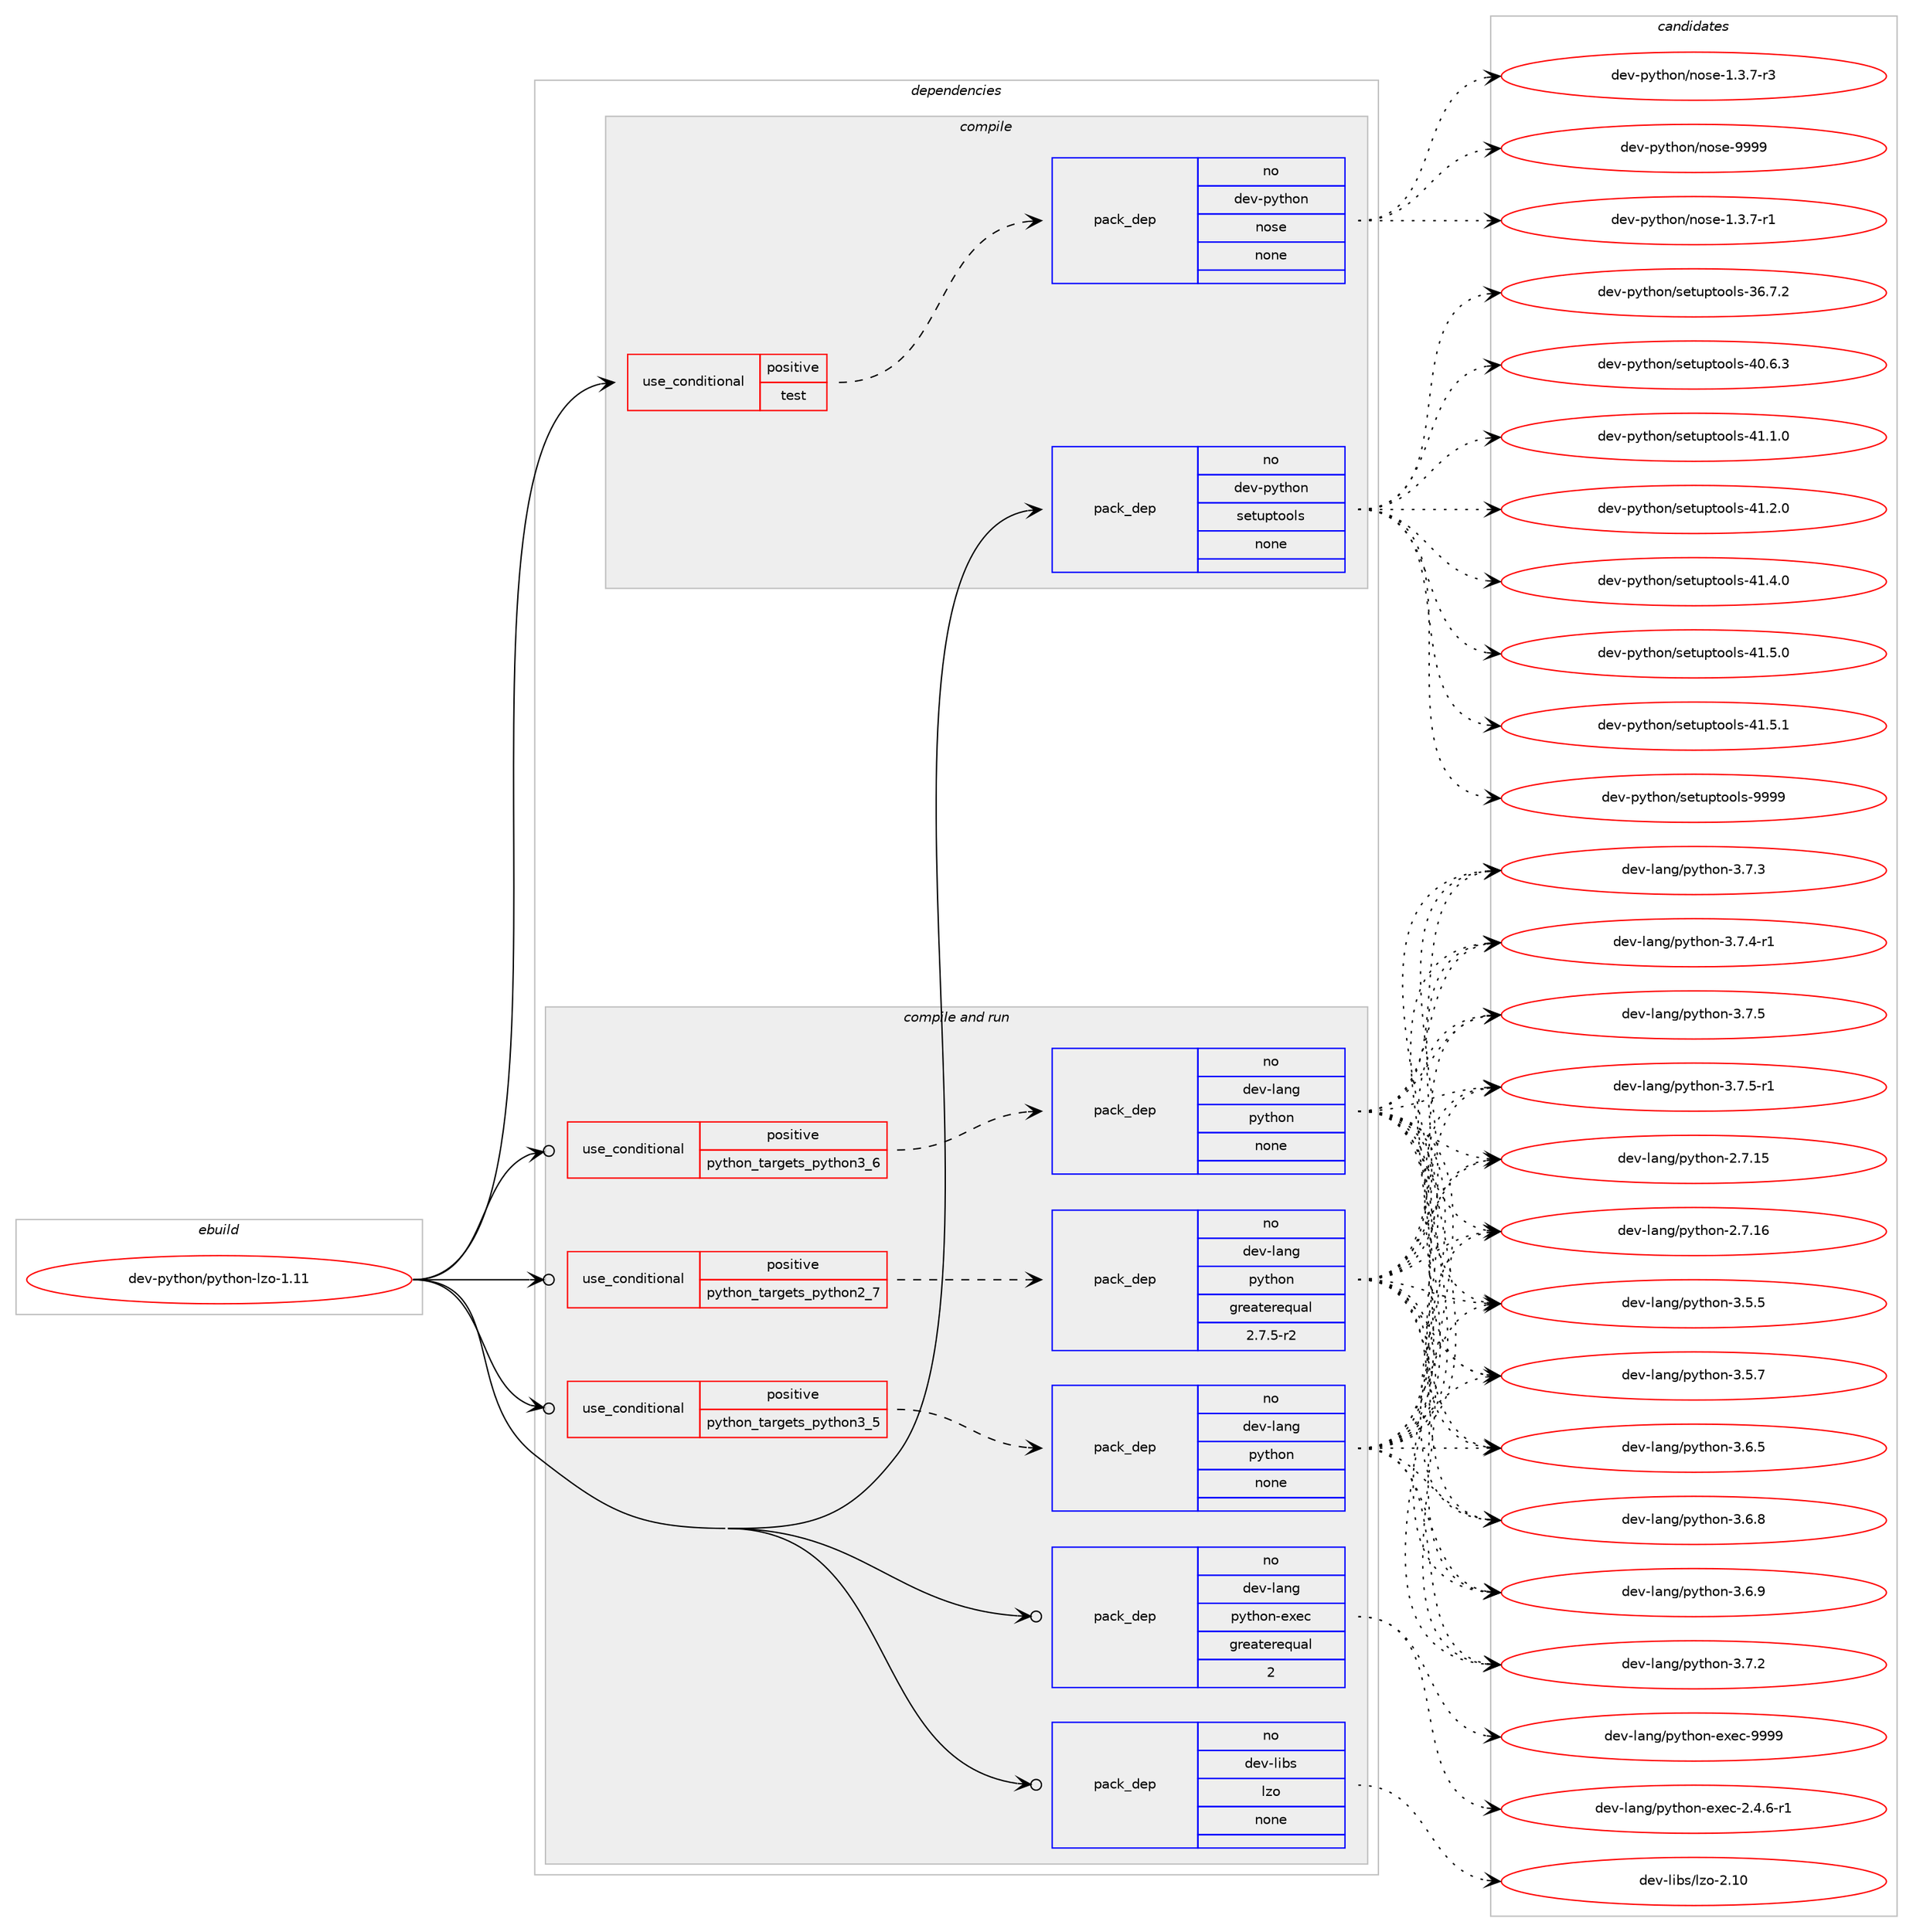 digraph prolog {

# *************
# Graph options
# *************

newrank=true;
concentrate=true;
compound=true;
graph [rankdir=LR,fontname=Helvetica,fontsize=10,ranksep=1.5];#, ranksep=2.5, nodesep=0.2];
edge  [arrowhead=vee];
node  [fontname=Helvetica,fontsize=10];

# **********
# The ebuild
# **********

subgraph cluster_leftcol {
color=gray;
rank=same;
label=<<i>ebuild</i>>;
id [label="dev-python/python-lzo-1.11", color=red, width=4, href="../dev-python/python-lzo-1.11.svg"];
}

# ****************
# The dependencies
# ****************

subgraph cluster_midcol {
color=gray;
label=<<i>dependencies</i>>;
subgraph cluster_compile {
fillcolor="#eeeeee";
style=filled;
label=<<i>compile</i>>;
subgraph cond147667 {
dependency631735 [label=<<TABLE BORDER="0" CELLBORDER="1" CELLSPACING="0" CELLPADDING="4"><TR><TD ROWSPAN="3" CELLPADDING="10">use_conditional</TD></TR><TR><TD>positive</TD></TR><TR><TD>test</TD></TR></TABLE>>, shape=none, color=red];
subgraph pack472197 {
dependency631736 [label=<<TABLE BORDER="0" CELLBORDER="1" CELLSPACING="0" CELLPADDING="4" WIDTH="220"><TR><TD ROWSPAN="6" CELLPADDING="30">pack_dep</TD></TR><TR><TD WIDTH="110">no</TD></TR><TR><TD>dev-python</TD></TR><TR><TD>nose</TD></TR><TR><TD>none</TD></TR><TR><TD></TD></TR></TABLE>>, shape=none, color=blue];
}
dependency631735:e -> dependency631736:w [weight=20,style="dashed",arrowhead="vee"];
}
id:e -> dependency631735:w [weight=20,style="solid",arrowhead="vee"];
subgraph pack472198 {
dependency631737 [label=<<TABLE BORDER="0" CELLBORDER="1" CELLSPACING="0" CELLPADDING="4" WIDTH="220"><TR><TD ROWSPAN="6" CELLPADDING="30">pack_dep</TD></TR><TR><TD WIDTH="110">no</TD></TR><TR><TD>dev-python</TD></TR><TR><TD>setuptools</TD></TR><TR><TD>none</TD></TR><TR><TD></TD></TR></TABLE>>, shape=none, color=blue];
}
id:e -> dependency631737:w [weight=20,style="solid",arrowhead="vee"];
}
subgraph cluster_compileandrun {
fillcolor="#eeeeee";
style=filled;
label=<<i>compile and run</i>>;
subgraph cond147668 {
dependency631738 [label=<<TABLE BORDER="0" CELLBORDER="1" CELLSPACING="0" CELLPADDING="4"><TR><TD ROWSPAN="3" CELLPADDING="10">use_conditional</TD></TR><TR><TD>positive</TD></TR><TR><TD>python_targets_python2_7</TD></TR></TABLE>>, shape=none, color=red];
subgraph pack472199 {
dependency631739 [label=<<TABLE BORDER="0" CELLBORDER="1" CELLSPACING="0" CELLPADDING="4" WIDTH="220"><TR><TD ROWSPAN="6" CELLPADDING="30">pack_dep</TD></TR><TR><TD WIDTH="110">no</TD></TR><TR><TD>dev-lang</TD></TR><TR><TD>python</TD></TR><TR><TD>greaterequal</TD></TR><TR><TD>2.7.5-r2</TD></TR></TABLE>>, shape=none, color=blue];
}
dependency631738:e -> dependency631739:w [weight=20,style="dashed",arrowhead="vee"];
}
id:e -> dependency631738:w [weight=20,style="solid",arrowhead="odotvee"];
subgraph cond147669 {
dependency631740 [label=<<TABLE BORDER="0" CELLBORDER="1" CELLSPACING="0" CELLPADDING="4"><TR><TD ROWSPAN="3" CELLPADDING="10">use_conditional</TD></TR><TR><TD>positive</TD></TR><TR><TD>python_targets_python3_5</TD></TR></TABLE>>, shape=none, color=red];
subgraph pack472200 {
dependency631741 [label=<<TABLE BORDER="0" CELLBORDER="1" CELLSPACING="0" CELLPADDING="4" WIDTH="220"><TR><TD ROWSPAN="6" CELLPADDING="30">pack_dep</TD></TR><TR><TD WIDTH="110">no</TD></TR><TR><TD>dev-lang</TD></TR><TR><TD>python</TD></TR><TR><TD>none</TD></TR><TR><TD></TD></TR></TABLE>>, shape=none, color=blue];
}
dependency631740:e -> dependency631741:w [weight=20,style="dashed",arrowhead="vee"];
}
id:e -> dependency631740:w [weight=20,style="solid",arrowhead="odotvee"];
subgraph cond147670 {
dependency631742 [label=<<TABLE BORDER="0" CELLBORDER="1" CELLSPACING="0" CELLPADDING="4"><TR><TD ROWSPAN="3" CELLPADDING="10">use_conditional</TD></TR><TR><TD>positive</TD></TR><TR><TD>python_targets_python3_6</TD></TR></TABLE>>, shape=none, color=red];
subgraph pack472201 {
dependency631743 [label=<<TABLE BORDER="0" CELLBORDER="1" CELLSPACING="0" CELLPADDING="4" WIDTH="220"><TR><TD ROWSPAN="6" CELLPADDING="30">pack_dep</TD></TR><TR><TD WIDTH="110">no</TD></TR><TR><TD>dev-lang</TD></TR><TR><TD>python</TD></TR><TR><TD>none</TD></TR><TR><TD></TD></TR></TABLE>>, shape=none, color=blue];
}
dependency631742:e -> dependency631743:w [weight=20,style="dashed",arrowhead="vee"];
}
id:e -> dependency631742:w [weight=20,style="solid",arrowhead="odotvee"];
subgraph pack472202 {
dependency631744 [label=<<TABLE BORDER="0" CELLBORDER="1" CELLSPACING="0" CELLPADDING="4" WIDTH="220"><TR><TD ROWSPAN="6" CELLPADDING="30">pack_dep</TD></TR><TR><TD WIDTH="110">no</TD></TR><TR><TD>dev-lang</TD></TR><TR><TD>python-exec</TD></TR><TR><TD>greaterequal</TD></TR><TR><TD>2</TD></TR></TABLE>>, shape=none, color=blue];
}
id:e -> dependency631744:w [weight=20,style="solid",arrowhead="odotvee"];
subgraph pack472203 {
dependency631745 [label=<<TABLE BORDER="0" CELLBORDER="1" CELLSPACING="0" CELLPADDING="4" WIDTH="220"><TR><TD ROWSPAN="6" CELLPADDING="30">pack_dep</TD></TR><TR><TD WIDTH="110">no</TD></TR><TR><TD>dev-libs</TD></TR><TR><TD>lzo</TD></TR><TR><TD>none</TD></TR><TR><TD></TD></TR></TABLE>>, shape=none, color=blue];
}
id:e -> dependency631745:w [weight=20,style="solid",arrowhead="odotvee"];
}
subgraph cluster_run {
fillcolor="#eeeeee";
style=filled;
label=<<i>run</i>>;
}
}

# **************
# The candidates
# **************

subgraph cluster_choices {
rank=same;
color=gray;
label=<<i>candidates</i>>;

subgraph choice472197 {
color=black;
nodesep=1;
choice10010111845112121116104111110471101111151014549465146554511449 [label="dev-python/nose-1.3.7-r1", color=red, width=4,href="../dev-python/nose-1.3.7-r1.svg"];
choice10010111845112121116104111110471101111151014549465146554511451 [label="dev-python/nose-1.3.7-r3", color=red, width=4,href="../dev-python/nose-1.3.7-r3.svg"];
choice10010111845112121116104111110471101111151014557575757 [label="dev-python/nose-9999", color=red, width=4,href="../dev-python/nose-9999.svg"];
dependency631736:e -> choice10010111845112121116104111110471101111151014549465146554511449:w [style=dotted,weight="100"];
dependency631736:e -> choice10010111845112121116104111110471101111151014549465146554511451:w [style=dotted,weight="100"];
dependency631736:e -> choice10010111845112121116104111110471101111151014557575757:w [style=dotted,weight="100"];
}
subgraph choice472198 {
color=black;
nodesep=1;
choice100101118451121211161041111104711510111611711211611111110811545515446554650 [label="dev-python/setuptools-36.7.2", color=red, width=4,href="../dev-python/setuptools-36.7.2.svg"];
choice100101118451121211161041111104711510111611711211611111110811545524846544651 [label="dev-python/setuptools-40.6.3", color=red, width=4,href="../dev-python/setuptools-40.6.3.svg"];
choice100101118451121211161041111104711510111611711211611111110811545524946494648 [label="dev-python/setuptools-41.1.0", color=red, width=4,href="../dev-python/setuptools-41.1.0.svg"];
choice100101118451121211161041111104711510111611711211611111110811545524946504648 [label="dev-python/setuptools-41.2.0", color=red, width=4,href="../dev-python/setuptools-41.2.0.svg"];
choice100101118451121211161041111104711510111611711211611111110811545524946524648 [label="dev-python/setuptools-41.4.0", color=red, width=4,href="../dev-python/setuptools-41.4.0.svg"];
choice100101118451121211161041111104711510111611711211611111110811545524946534648 [label="dev-python/setuptools-41.5.0", color=red, width=4,href="../dev-python/setuptools-41.5.0.svg"];
choice100101118451121211161041111104711510111611711211611111110811545524946534649 [label="dev-python/setuptools-41.5.1", color=red, width=4,href="../dev-python/setuptools-41.5.1.svg"];
choice10010111845112121116104111110471151011161171121161111111081154557575757 [label="dev-python/setuptools-9999", color=red, width=4,href="../dev-python/setuptools-9999.svg"];
dependency631737:e -> choice100101118451121211161041111104711510111611711211611111110811545515446554650:w [style=dotted,weight="100"];
dependency631737:e -> choice100101118451121211161041111104711510111611711211611111110811545524846544651:w [style=dotted,weight="100"];
dependency631737:e -> choice100101118451121211161041111104711510111611711211611111110811545524946494648:w [style=dotted,weight="100"];
dependency631737:e -> choice100101118451121211161041111104711510111611711211611111110811545524946504648:w [style=dotted,weight="100"];
dependency631737:e -> choice100101118451121211161041111104711510111611711211611111110811545524946524648:w [style=dotted,weight="100"];
dependency631737:e -> choice100101118451121211161041111104711510111611711211611111110811545524946534648:w [style=dotted,weight="100"];
dependency631737:e -> choice100101118451121211161041111104711510111611711211611111110811545524946534649:w [style=dotted,weight="100"];
dependency631737:e -> choice10010111845112121116104111110471151011161171121161111111081154557575757:w [style=dotted,weight="100"];
}
subgraph choice472199 {
color=black;
nodesep=1;
choice10010111845108971101034711212111610411111045504655464953 [label="dev-lang/python-2.7.15", color=red, width=4,href="../dev-lang/python-2.7.15.svg"];
choice10010111845108971101034711212111610411111045504655464954 [label="dev-lang/python-2.7.16", color=red, width=4,href="../dev-lang/python-2.7.16.svg"];
choice100101118451089711010347112121116104111110455146534653 [label="dev-lang/python-3.5.5", color=red, width=4,href="../dev-lang/python-3.5.5.svg"];
choice100101118451089711010347112121116104111110455146534655 [label="dev-lang/python-3.5.7", color=red, width=4,href="../dev-lang/python-3.5.7.svg"];
choice100101118451089711010347112121116104111110455146544653 [label="dev-lang/python-3.6.5", color=red, width=4,href="../dev-lang/python-3.6.5.svg"];
choice100101118451089711010347112121116104111110455146544656 [label="dev-lang/python-3.6.8", color=red, width=4,href="../dev-lang/python-3.6.8.svg"];
choice100101118451089711010347112121116104111110455146544657 [label="dev-lang/python-3.6.9", color=red, width=4,href="../dev-lang/python-3.6.9.svg"];
choice100101118451089711010347112121116104111110455146554650 [label="dev-lang/python-3.7.2", color=red, width=4,href="../dev-lang/python-3.7.2.svg"];
choice100101118451089711010347112121116104111110455146554651 [label="dev-lang/python-3.7.3", color=red, width=4,href="../dev-lang/python-3.7.3.svg"];
choice1001011184510897110103471121211161041111104551465546524511449 [label="dev-lang/python-3.7.4-r1", color=red, width=4,href="../dev-lang/python-3.7.4-r1.svg"];
choice100101118451089711010347112121116104111110455146554653 [label="dev-lang/python-3.7.5", color=red, width=4,href="../dev-lang/python-3.7.5.svg"];
choice1001011184510897110103471121211161041111104551465546534511449 [label="dev-lang/python-3.7.5-r1", color=red, width=4,href="../dev-lang/python-3.7.5-r1.svg"];
dependency631739:e -> choice10010111845108971101034711212111610411111045504655464953:w [style=dotted,weight="100"];
dependency631739:e -> choice10010111845108971101034711212111610411111045504655464954:w [style=dotted,weight="100"];
dependency631739:e -> choice100101118451089711010347112121116104111110455146534653:w [style=dotted,weight="100"];
dependency631739:e -> choice100101118451089711010347112121116104111110455146534655:w [style=dotted,weight="100"];
dependency631739:e -> choice100101118451089711010347112121116104111110455146544653:w [style=dotted,weight="100"];
dependency631739:e -> choice100101118451089711010347112121116104111110455146544656:w [style=dotted,weight="100"];
dependency631739:e -> choice100101118451089711010347112121116104111110455146544657:w [style=dotted,weight="100"];
dependency631739:e -> choice100101118451089711010347112121116104111110455146554650:w [style=dotted,weight="100"];
dependency631739:e -> choice100101118451089711010347112121116104111110455146554651:w [style=dotted,weight="100"];
dependency631739:e -> choice1001011184510897110103471121211161041111104551465546524511449:w [style=dotted,weight="100"];
dependency631739:e -> choice100101118451089711010347112121116104111110455146554653:w [style=dotted,weight="100"];
dependency631739:e -> choice1001011184510897110103471121211161041111104551465546534511449:w [style=dotted,weight="100"];
}
subgraph choice472200 {
color=black;
nodesep=1;
choice10010111845108971101034711212111610411111045504655464953 [label="dev-lang/python-2.7.15", color=red, width=4,href="../dev-lang/python-2.7.15.svg"];
choice10010111845108971101034711212111610411111045504655464954 [label="dev-lang/python-2.7.16", color=red, width=4,href="../dev-lang/python-2.7.16.svg"];
choice100101118451089711010347112121116104111110455146534653 [label="dev-lang/python-3.5.5", color=red, width=4,href="../dev-lang/python-3.5.5.svg"];
choice100101118451089711010347112121116104111110455146534655 [label="dev-lang/python-3.5.7", color=red, width=4,href="../dev-lang/python-3.5.7.svg"];
choice100101118451089711010347112121116104111110455146544653 [label="dev-lang/python-3.6.5", color=red, width=4,href="../dev-lang/python-3.6.5.svg"];
choice100101118451089711010347112121116104111110455146544656 [label="dev-lang/python-3.6.8", color=red, width=4,href="../dev-lang/python-3.6.8.svg"];
choice100101118451089711010347112121116104111110455146544657 [label="dev-lang/python-3.6.9", color=red, width=4,href="../dev-lang/python-3.6.9.svg"];
choice100101118451089711010347112121116104111110455146554650 [label="dev-lang/python-3.7.2", color=red, width=4,href="../dev-lang/python-3.7.2.svg"];
choice100101118451089711010347112121116104111110455146554651 [label="dev-lang/python-3.7.3", color=red, width=4,href="../dev-lang/python-3.7.3.svg"];
choice1001011184510897110103471121211161041111104551465546524511449 [label="dev-lang/python-3.7.4-r1", color=red, width=4,href="../dev-lang/python-3.7.4-r1.svg"];
choice100101118451089711010347112121116104111110455146554653 [label="dev-lang/python-3.7.5", color=red, width=4,href="../dev-lang/python-3.7.5.svg"];
choice1001011184510897110103471121211161041111104551465546534511449 [label="dev-lang/python-3.7.5-r1", color=red, width=4,href="../dev-lang/python-3.7.5-r1.svg"];
dependency631741:e -> choice10010111845108971101034711212111610411111045504655464953:w [style=dotted,weight="100"];
dependency631741:e -> choice10010111845108971101034711212111610411111045504655464954:w [style=dotted,weight="100"];
dependency631741:e -> choice100101118451089711010347112121116104111110455146534653:w [style=dotted,weight="100"];
dependency631741:e -> choice100101118451089711010347112121116104111110455146534655:w [style=dotted,weight="100"];
dependency631741:e -> choice100101118451089711010347112121116104111110455146544653:w [style=dotted,weight="100"];
dependency631741:e -> choice100101118451089711010347112121116104111110455146544656:w [style=dotted,weight="100"];
dependency631741:e -> choice100101118451089711010347112121116104111110455146544657:w [style=dotted,weight="100"];
dependency631741:e -> choice100101118451089711010347112121116104111110455146554650:w [style=dotted,weight="100"];
dependency631741:e -> choice100101118451089711010347112121116104111110455146554651:w [style=dotted,weight="100"];
dependency631741:e -> choice1001011184510897110103471121211161041111104551465546524511449:w [style=dotted,weight="100"];
dependency631741:e -> choice100101118451089711010347112121116104111110455146554653:w [style=dotted,weight="100"];
dependency631741:e -> choice1001011184510897110103471121211161041111104551465546534511449:w [style=dotted,weight="100"];
}
subgraph choice472201 {
color=black;
nodesep=1;
choice10010111845108971101034711212111610411111045504655464953 [label="dev-lang/python-2.7.15", color=red, width=4,href="../dev-lang/python-2.7.15.svg"];
choice10010111845108971101034711212111610411111045504655464954 [label="dev-lang/python-2.7.16", color=red, width=4,href="../dev-lang/python-2.7.16.svg"];
choice100101118451089711010347112121116104111110455146534653 [label="dev-lang/python-3.5.5", color=red, width=4,href="../dev-lang/python-3.5.5.svg"];
choice100101118451089711010347112121116104111110455146534655 [label="dev-lang/python-3.5.7", color=red, width=4,href="../dev-lang/python-3.5.7.svg"];
choice100101118451089711010347112121116104111110455146544653 [label="dev-lang/python-3.6.5", color=red, width=4,href="../dev-lang/python-3.6.5.svg"];
choice100101118451089711010347112121116104111110455146544656 [label="dev-lang/python-3.6.8", color=red, width=4,href="../dev-lang/python-3.6.8.svg"];
choice100101118451089711010347112121116104111110455146544657 [label="dev-lang/python-3.6.9", color=red, width=4,href="../dev-lang/python-3.6.9.svg"];
choice100101118451089711010347112121116104111110455146554650 [label="dev-lang/python-3.7.2", color=red, width=4,href="../dev-lang/python-3.7.2.svg"];
choice100101118451089711010347112121116104111110455146554651 [label="dev-lang/python-3.7.3", color=red, width=4,href="../dev-lang/python-3.7.3.svg"];
choice1001011184510897110103471121211161041111104551465546524511449 [label="dev-lang/python-3.7.4-r1", color=red, width=4,href="../dev-lang/python-3.7.4-r1.svg"];
choice100101118451089711010347112121116104111110455146554653 [label="dev-lang/python-3.7.5", color=red, width=4,href="../dev-lang/python-3.7.5.svg"];
choice1001011184510897110103471121211161041111104551465546534511449 [label="dev-lang/python-3.7.5-r1", color=red, width=4,href="../dev-lang/python-3.7.5-r1.svg"];
dependency631743:e -> choice10010111845108971101034711212111610411111045504655464953:w [style=dotted,weight="100"];
dependency631743:e -> choice10010111845108971101034711212111610411111045504655464954:w [style=dotted,weight="100"];
dependency631743:e -> choice100101118451089711010347112121116104111110455146534653:w [style=dotted,weight="100"];
dependency631743:e -> choice100101118451089711010347112121116104111110455146534655:w [style=dotted,weight="100"];
dependency631743:e -> choice100101118451089711010347112121116104111110455146544653:w [style=dotted,weight="100"];
dependency631743:e -> choice100101118451089711010347112121116104111110455146544656:w [style=dotted,weight="100"];
dependency631743:e -> choice100101118451089711010347112121116104111110455146544657:w [style=dotted,weight="100"];
dependency631743:e -> choice100101118451089711010347112121116104111110455146554650:w [style=dotted,weight="100"];
dependency631743:e -> choice100101118451089711010347112121116104111110455146554651:w [style=dotted,weight="100"];
dependency631743:e -> choice1001011184510897110103471121211161041111104551465546524511449:w [style=dotted,weight="100"];
dependency631743:e -> choice100101118451089711010347112121116104111110455146554653:w [style=dotted,weight="100"];
dependency631743:e -> choice1001011184510897110103471121211161041111104551465546534511449:w [style=dotted,weight="100"];
}
subgraph choice472202 {
color=black;
nodesep=1;
choice10010111845108971101034711212111610411111045101120101994550465246544511449 [label="dev-lang/python-exec-2.4.6-r1", color=red, width=4,href="../dev-lang/python-exec-2.4.6-r1.svg"];
choice10010111845108971101034711212111610411111045101120101994557575757 [label="dev-lang/python-exec-9999", color=red, width=4,href="../dev-lang/python-exec-9999.svg"];
dependency631744:e -> choice10010111845108971101034711212111610411111045101120101994550465246544511449:w [style=dotted,weight="100"];
dependency631744:e -> choice10010111845108971101034711212111610411111045101120101994557575757:w [style=dotted,weight="100"];
}
subgraph choice472203 {
color=black;
nodesep=1;
choice1001011184510810598115471081221114550464948 [label="dev-libs/lzo-2.10", color=red, width=4,href="../dev-libs/lzo-2.10.svg"];
dependency631745:e -> choice1001011184510810598115471081221114550464948:w [style=dotted,weight="100"];
}
}

}
